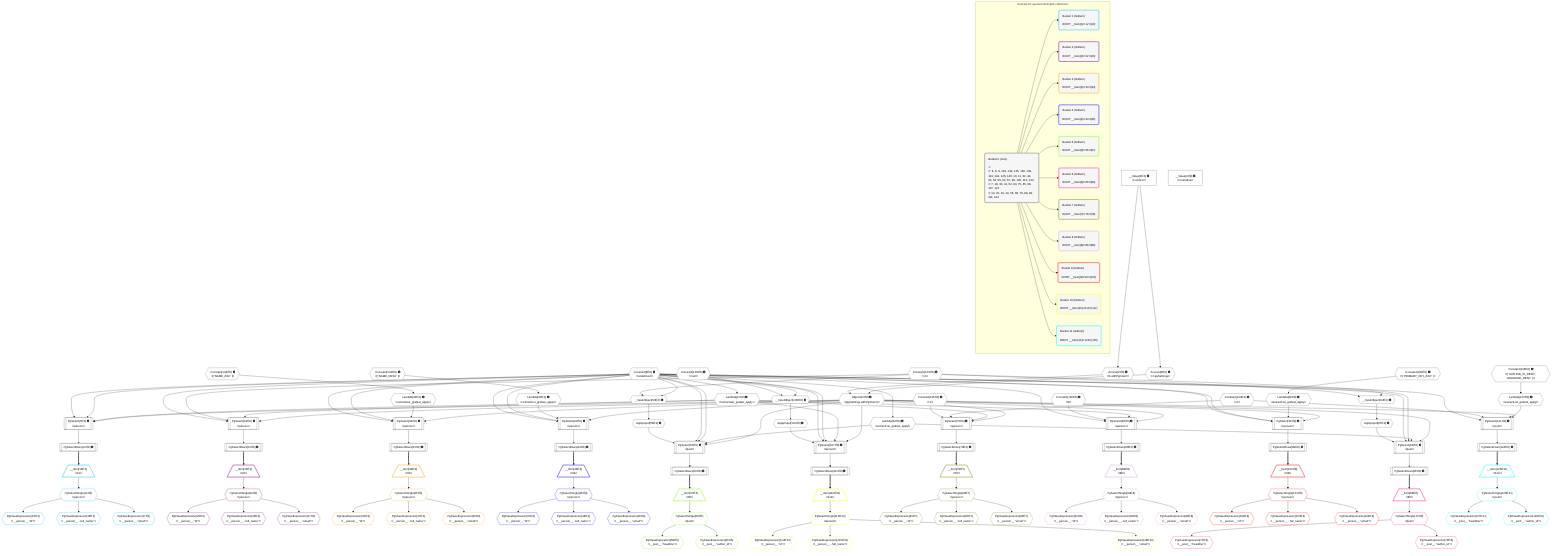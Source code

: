 %%{init: {'themeVariables': { 'fontSize': '12px'}}}%%
graph TD
    classDef path fill:#eee,stroke:#000,color:#000
    classDef plan fill:#fff,stroke-width:1px,color:#000
    classDef itemplan fill:#fff,stroke-width:2px,color:#000
    classDef unbatchedplan fill:#dff,stroke-width:1px,color:#000
    classDef sideeffectplan fill:#fcc,stroke-width:2px,color:#000
    classDef bucket fill:#f6f6f6,color:#000,stroke-width:2px,text-align:left


    %% plan dependencies
    PgSelect52[["PgSelect[52∈0] ➊<br />ᐸpostᐳ"]]:::plan
    Object10{{"Object[10∈0] ➊<br />ᐸ{pgSettings,withPgClient}ᐳ"}}:::plan
    Lambda54{{"Lambda[54∈0] ➊<br />ᐸextractList_grafast_applyᐳ"}}:::plan
    Constant6{{"Constant[6∈0] ➊<br />ᐸundefinedᐳ"}}:::plan
    ApplyInput55{{"ApplyInput[55∈0] ➊"}}:::plan
    Object10 & Lambda54 & Constant6 & Constant6 & ApplyInput55 --> PgSelect52
    PgSelect64[["PgSelect[64∈0] ➊<br />ᐸpostᐳ"]]:::plan
    Constant129{{"Constant[129∈0] ➊<br />ᐸ2ᐳ"}}:::plan
    ApplyInput67{{"ApplyInput[67∈0] ➊"}}:::plan
    Object10 & Lambda54 & Constant129 & Constant6 & ApplyInput67 --> PgSelect64
    PgSelect107[["PgSelect[107∈0] ➊<br />ᐸpersonᐳ"]]:::plan
    Lambda11{{"Lambda[11∈0] ➊<br />ᐸextractList_grafast_applyᐳ"}}:::plan
    ApplyInput110{{"ApplyInput[110∈0] ➊"}}:::plan
    Object10 & Lambda11 & Constant6 & Constant6 & ApplyInput110 --> PgSelect107
    PgSelect7[["PgSelect[7∈0] ➊<br />ᐸpersonᐳ"]]:::plan
    Object10 & Lambda11 & Constant6 & Constant6 --> PgSelect7
    PgSelect19[["PgSelect[19∈0] ➊<br />ᐸpersonᐳ"]]:::plan
    Object10 & Lambda11 & Constant129 & Constant6 --> PgSelect19
    PgSelect30[["PgSelect[30∈0] ➊<br />ᐸpersonᐳ"]]:::plan
    Lambda32{{"Lambda[32∈0] ➊<br />ᐸextractList_grafast_applyᐳ"}}:::plan
    Object10 & Lambda32 & Constant6 & Constant6 --> PgSelect30
    PgSelect41[["PgSelect[41∈0] ➊<br />ᐸpersonᐳ"]]:::plan
    Lambda43{{"Lambda[43∈0] ➊<br />ᐸextractList_grafast_applyᐳ"}}:::plan
    Object10 & Lambda43 & Constant6 & Constant6 --> PgSelect41
    PgSelect75[["PgSelect[75∈0] ➊<br />ᐸpersonᐳ"]]:::plan
    Constant134{{"Constant[134∈0] ➊<br />ᐸ3ᐳ"}}:::plan
    Constant135{{"Constant[135∈0] ➊<br />ᐸ1ᐳ"}}:::plan
    Object10 & Lambda11 & Constant134 & Constant135 --> PgSelect75
    PgSelect85[["PgSelect[85∈0] ➊<br />ᐸpersonᐳ"]]:::plan
    Constant136{{"Constant[136∈0] ➊<br />ᐸ0ᐳ"}}:::plan
    Object10 & Lambda11 & Constant136 & Constant6 --> PgSelect85
    PgSelect96[["PgSelect[96∈0] ➊<br />ᐸpersonᐳ"]]:::plan
    Lambda98{{"Lambda[98∈0] ➊<br />ᐸextractList_grafast_applyᐳ"}}:::plan
    Object10 & Lambda98 & Constant6 & Constant6 --> PgSelect96
    PgSelect121[["PgSelect[121∈0] ➊<br />ᐸpostᐳ"]]:::plan
    Lambda123{{"Lambda[123∈0] ➊<br />ᐸextractList_grafast_applyᐳ"}}:::plan
    Object10 & Lambda123 & Constant134 & Constant6 --> PgSelect121
    Access8{{"Access[8∈0] ➊<br />ᐸ2.pgSettingsᐳ"}}:::plan
    Access9{{"Access[9∈0] ➊<br />ᐸ2.withPgClientᐳ"}}:::plan
    Access8 & Access9 --> Object10
    __InputObject50{{"__InputObject[50∈0] ➊"}}:::plan
    Constant6 & Constant129 --> __InputObject50
    __InputObject62{{"__InputObject[62∈0] ➊"}}:::plan
    Constant6 & Constant129 --> __InputObject62
    __InputObject105{{"__InputObject[105∈0] ➊"}}:::plan
    Constant139{{"Constant[139∈0] ➊<br />ᐸnullᐳ"}}:::plan
    Constant6 & Constant139 --> __InputObject105
    __Value2["__Value[2∈0] ➊<br />ᐸcontextᐳ"]:::plan
    __Value2 --> Access8
    __Value2 --> Access9
    Constant6 --> Lambda11
    PgSelectRows12[["PgSelectRows[12∈0] ➊"]]:::plan
    PgSelect7 --> PgSelectRows12
    PgSelectRows22[["PgSelectRows[22∈0] ➊"]]:::plan
    PgSelect19 --> PgSelectRows22
    Constant143{{"Constant[143∈0] ➊<br />ᐸ[ 'NAME_ASC' ]ᐳ"}}:::plan
    Constant143 --> Lambda32
    PgSelectRows33[["PgSelectRows[33∈0] ➊"]]:::plan
    PgSelect30 --> PgSelectRows33
    Constant144{{"Constant[144∈0] ➊<br />ᐸ[ 'NAME_DESC' ]ᐳ"}}:::plan
    Constant144 --> Lambda43
    PgSelectRows44[["PgSelectRows[44∈0] ➊"]]:::plan
    PgSelect41 --> PgSelectRows44
    Constant6 --> Lambda54
    __InputObject50 --> ApplyInput55
    PgSelectRows56[["PgSelectRows[56∈0] ➊"]]:::plan
    PgSelect52 --> PgSelectRows56
    __InputObject62 --> ApplyInput67
    PgSelectRows68[["PgSelectRows[68∈0] ➊"]]:::plan
    PgSelect64 --> PgSelectRows68
    PgSelectRows78[["PgSelectRows[78∈0] ➊"]]:::plan
    PgSelect75 --> PgSelectRows78
    PgSelectRows88[["PgSelectRows[88∈0] ➊"]]:::plan
    PgSelect85 --> PgSelectRows88
    Constant145{{"Constant[145∈0] ➊<br />ᐸ[ 'PRIMARY_KEY_ASC' ]ᐳ"}}:::plan
    Constant145 --> Lambda98
    PgSelectRows99[["PgSelectRows[99∈0] ➊"]]:::plan
    PgSelect96 --> PgSelectRows99
    __InputObject105 --> ApplyInput110
    PgSelectRows111[["PgSelectRows[111∈0] ➊"]]:::plan
    PgSelect107 --> PgSelectRows111
    Constant146{{"Constant[146∈0] ➊<br />ᐸ[ 'AUTHOR_ID_DESC', 'HEADLINE_DESC' ]ᐳ"}}:::plan
    Constant146 --> Lambda123
    PgSelectRows124[["PgSelectRows[124∈0] ➊"]]:::plan
    PgSelect121 --> PgSelectRows124
    __Value4["__Value[4∈0] ➊<br />ᐸrootValueᐳ"]:::plan
    __Item13[/"__Item[13∈1]<br />ᐸ12ᐳ"\]:::itemplan
    PgSelectRows12 ==> __Item13
    PgSelectSingle14{{"PgSelectSingle[14∈1]<br />ᐸpersonᐳ"}}:::plan
    __Item13 --> PgSelectSingle14
    PgClassExpression15{{"PgClassExpression[15∈1]<br />ᐸ__person__.”id”ᐳ"}}:::plan
    PgSelectSingle14 --> PgClassExpression15
    PgClassExpression16{{"PgClassExpression[16∈1]<br />ᐸ__person__...full_name”ᐳ"}}:::plan
    PgSelectSingle14 --> PgClassExpression16
    PgClassExpression17{{"PgClassExpression[17∈1]<br />ᐸ__person__.”email”ᐳ"}}:::plan
    PgSelectSingle14 --> PgClassExpression17
    __Item23[/"__Item[23∈2]<br />ᐸ22ᐳ"\]:::itemplan
    PgSelectRows22 ==> __Item23
    PgSelectSingle24{{"PgSelectSingle[24∈2]<br />ᐸpersonᐳ"}}:::plan
    __Item23 --> PgSelectSingle24
    PgClassExpression25{{"PgClassExpression[25∈2]<br />ᐸ__person__.”id”ᐳ"}}:::plan
    PgSelectSingle24 --> PgClassExpression25
    PgClassExpression26{{"PgClassExpression[26∈2]<br />ᐸ__person__...full_name”ᐳ"}}:::plan
    PgSelectSingle24 --> PgClassExpression26
    PgClassExpression27{{"PgClassExpression[27∈2]<br />ᐸ__person__.”email”ᐳ"}}:::plan
    PgSelectSingle24 --> PgClassExpression27
    __Item34[/"__Item[34∈3]<br />ᐸ33ᐳ"\]:::itemplan
    PgSelectRows33 ==> __Item34
    PgSelectSingle35{{"PgSelectSingle[35∈3]<br />ᐸpersonᐳ"}}:::plan
    __Item34 --> PgSelectSingle35
    PgClassExpression36{{"PgClassExpression[36∈3]<br />ᐸ__person__.”id”ᐳ"}}:::plan
    PgSelectSingle35 --> PgClassExpression36
    PgClassExpression37{{"PgClassExpression[37∈3]<br />ᐸ__person__...full_name”ᐳ"}}:::plan
    PgSelectSingle35 --> PgClassExpression37
    PgClassExpression38{{"PgClassExpression[38∈3]<br />ᐸ__person__.”email”ᐳ"}}:::plan
    PgSelectSingle35 --> PgClassExpression38
    __Item45[/"__Item[45∈4]<br />ᐸ44ᐳ"\]:::itemplan
    PgSelectRows44 ==> __Item45
    PgSelectSingle46{{"PgSelectSingle[46∈4]<br />ᐸpersonᐳ"}}:::plan
    __Item45 --> PgSelectSingle46
    PgClassExpression47{{"PgClassExpression[47∈4]<br />ᐸ__person__.”id”ᐳ"}}:::plan
    PgSelectSingle46 --> PgClassExpression47
    PgClassExpression48{{"PgClassExpression[48∈4]<br />ᐸ__person__...full_name”ᐳ"}}:::plan
    PgSelectSingle46 --> PgClassExpression48
    PgClassExpression49{{"PgClassExpression[49∈4]<br />ᐸ__person__.”email”ᐳ"}}:::plan
    PgSelectSingle46 --> PgClassExpression49
    __Item57[/"__Item[57∈5]<br />ᐸ56ᐳ"\]:::itemplan
    PgSelectRows56 ==> __Item57
    PgSelectSingle58{{"PgSelectSingle[58∈5]<br />ᐸpostᐳ"}}:::plan
    __Item57 --> PgSelectSingle58
    PgClassExpression59{{"PgClassExpression[59∈5]<br />ᐸ__post__.”headline”ᐳ"}}:::plan
    PgSelectSingle58 --> PgClassExpression59
    PgClassExpression60{{"PgClassExpression[60∈5]<br />ᐸ__post__.”author_id”ᐳ"}}:::plan
    PgSelectSingle58 --> PgClassExpression60
    __Item69[/"__Item[69∈6]<br />ᐸ68ᐳ"\]:::itemplan
    PgSelectRows68 ==> __Item69
    PgSelectSingle70{{"PgSelectSingle[70∈6]<br />ᐸpostᐳ"}}:::plan
    __Item69 --> PgSelectSingle70
    PgClassExpression71{{"PgClassExpression[71∈6]<br />ᐸ__post__.”headline”ᐳ"}}:::plan
    PgSelectSingle70 --> PgClassExpression71
    PgClassExpression72{{"PgClassExpression[72∈6]<br />ᐸ__post__.”author_id”ᐳ"}}:::plan
    PgSelectSingle70 --> PgClassExpression72
    __Item79[/"__Item[79∈7]<br />ᐸ78ᐳ"\]:::itemplan
    PgSelectRows78 ==> __Item79
    PgSelectSingle80{{"PgSelectSingle[80∈7]<br />ᐸpersonᐳ"}}:::plan
    __Item79 --> PgSelectSingle80
    PgClassExpression81{{"PgClassExpression[81∈7]<br />ᐸ__person__.”id”ᐳ"}}:::plan
    PgSelectSingle80 --> PgClassExpression81
    PgClassExpression82{{"PgClassExpression[82∈7]<br />ᐸ__person__...full_name”ᐳ"}}:::plan
    PgSelectSingle80 --> PgClassExpression82
    PgClassExpression83{{"PgClassExpression[83∈7]<br />ᐸ__person__.”email”ᐳ"}}:::plan
    PgSelectSingle80 --> PgClassExpression83
    __Item89[/"__Item[89∈8]<br />ᐸ88ᐳ"\]:::itemplan
    PgSelectRows88 ==> __Item89
    PgSelectSingle90{{"PgSelectSingle[90∈8]<br />ᐸpersonᐳ"}}:::plan
    __Item89 --> PgSelectSingle90
    PgClassExpression91{{"PgClassExpression[91∈8]<br />ᐸ__person__.”id”ᐳ"}}:::plan
    PgSelectSingle90 --> PgClassExpression91
    PgClassExpression92{{"PgClassExpression[92∈8]<br />ᐸ__person__...full_name”ᐳ"}}:::plan
    PgSelectSingle90 --> PgClassExpression92
    PgClassExpression93{{"PgClassExpression[93∈8]<br />ᐸ__person__.”email”ᐳ"}}:::plan
    PgSelectSingle90 --> PgClassExpression93
    __Item100[/"__Item[100∈9]<br />ᐸ99ᐳ"\]:::itemplan
    PgSelectRows99 ==> __Item100
    PgSelectSingle101{{"PgSelectSingle[101∈9]<br />ᐸpersonᐳ"}}:::plan
    __Item100 --> PgSelectSingle101
    PgClassExpression102{{"PgClassExpression[102∈9]<br />ᐸ__person__.”id”ᐳ"}}:::plan
    PgSelectSingle101 --> PgClassExpression102
    PgClassExpression103{{"PgClassExpression[103∈9]<br />ᐸ__person__...full_name”ᐳ"}}:::plan
    PgSelectSingle101 --> PgClassExpression103
    PgClassExpression104{{"PgClassExpression[104∈9]<br />ᐸ__person__.”email”ᐳ"}}:::plan
    PgSelectSingle101 --> PgClassExpression104
    __Item112[/"__Item[112∈10]<br />ᐸ111ᐳ"\]:::itemplan
    PgSelectRows111 ==> __Item112
    PgSelectSingle113{{"PgSelectSingle[113∈10]<br />ᐸpersonᐳ"}}:::plan
    __Item112 --> PgSelectSingle113
    PgClassExpression114{{"PgClassExpression[114∈10]<br />ᐸ__person__.”id”ᐳ"}}:::plan
    PgSelectSingle113 --> PgClassExpression114
    PgClassExpression115{{"PgClassExpression[115∈10]<br />ᐸ__person__...full_name”ᐳ"}}:::plan
    PgSelectSingle113 --> PgClassExpression115
    PgClassExpression116{{"PgClassExpression[116∈10]<br />ᐸ__person__.”email”ᐳ"}}:::plan
    PgSelectSingle113 --> PgClassExpression116
    __Item125[/"__Item[125∈11]<br />ᐸ124ᐳ"\]:::itemplan
    PgSelectRows124 ==> __Item125
    PgSelectSingle126{{"PgSelectSingle[126∈11]<br />ᐸpostᐳ"}}:::plan
    __Item125 --> PgSelectSingle126
    PgClassExpression127{{"PgClassExpression[127∈11]<br />ᐸ__post__.”headline”ᐳ"}}:::plan
    PgSelectSingle126 --> PgClassExpression127
    PgClassExpression128{{"PgClassExpression[128∈11]<br />ᐸ__post__.”author_id”ᐳ"}}:::plan
    PgSelectSingle126 --> PgClassExpression128

    %% define steps

    subgraph "Buckets for queries/v4/simple-collections"
    Bucket0("Bucket 0 (root)<br /><br />1: <br />ᐳ: 6, 8, 9, 129, 134, 135, 136, 139, 143, 144, 145, 146, 10, 11, 32, 43, 50, 54, 55, 62, 67, 98, 105, 110, 123<br />2: 7, 19, 30, 41, 52, 64, 75, 85, 96, 107, 121<br />3: 12, 22, 33, 44, 56, 68, 78, 88, 99, 111, 124"):::bucket
    classDef bucket0 stroke:#696969
    class Bucket0,__Value2,__Value4,Constant6,PgSelect7,Access8,Access9,Object10,Lambda11,PgSelectRows12,PgSelect19,PgSelectRows22,PgSelect30,Lambda32,PgSelectRows33,PgSelect41,Lambda43,PgSelectRows44,__InputObject50,PgSelect52,Lambda54,ApplyInput55,PgSelectRows56,__InputObject62,PgSelect64,ApplyInput67,PgSelectRows68,PgSelect75,PgSelectRows78,PgSelect85,PgSelectRows88,PgSelect96,Lambda98,PgSelectRows99,__InputObject105,PgSelect107,ApplyInput110,PgSelectRows111,PgSelect121,Lambda123,PgSelectRows124,Constant129,Constant134,Constant135,Constant136,Constant139,Constant143,Constant144,Constant145,Constant146 bucket0
    Bucket1("Bucket 1 (listItem)<br /><br />ROOT __Item{1}ᐸ12ᐳ[13]"):::bucket
    classDef bucket1 stroke:#00bfff
    class Bucket1,__Item13,PgSelectSingle14,PgClassExpression15,PgClassExpression16,PgClassExpression17 bucket1
    Bucket2("Bucket 2 (listItem)<br /><br />ROOT __Item{2}ᐸ22ᐳ[23]"):::bucket
    classDef bucket2 stroke:#7f007f
    class Bucket2,__Item23,PgSelectSingle24,PgClassExpression25,PgClassExpression26,PgClassExpression27 bucket2
    Bucket3("Bucket 3 (listItem)<br /><br />ROOT __Item{3}ᐸ33ᐳ[34]"):::bucket
    classDef bucket3 stroke:#ffa500
    class Bucket3,__Item34,PgSelectSingle35,PgClassExpression36,PgClassExpression37,PgClassExpression38 bucket3
    Bucket4("Bucket 4 (listItem)<br /><br />ROOT __Item{4}ᐸ44ᐳ[45]"):::bucket
    classDef bucket4 stroke:#0000ff
    class Bucket4,__Item45,PgSelectSingle46,PgClassExpression47,PgClassExpression48,PgClassExpression49 bucket4
    Bucket5("Bucket 5 (listItem)<br /><br />ROOT __Item{5}ᐸ56ᐳ[57]"):::bucket
    classDef bucket5 stroke:#7fff00
    class Bucket5,__Item57,PgSelectSingle58,PgClassExpression59,PgClassExpression60 bucket5
    Bucket6("Bucket 6 (listItem)<br /><br />ROOT __Item{6}ᐸ68ᐳ[69]"):::bucket
    classDef bucket6 stroke:#ff1493
    class Bucket6,__Item69,PgSelectSingle70,PgClassExpression71,PgClassExpression72 bucket6
    Bucket7("Bucket 7 (listItem)<br /><br />ROOT __Item{7}ᐸ78ᐳ[79]"):::bucket
    classDef bucket7 stroke:#808000
    class Bucket7,__Item79,PgSelectSingle80,PgClassExpression81,PgClassExpression82,PgClassExpression83 bucket7
    Bucket8("Bucket 8 (listItem)<br /><br />ROOT __Item{8}ᐸ88ᐳ[89]"):::bucket
    classDef bucket8 stroke:#dda0dd
    class Bucket8,__Item89,PgSelectSingle90,PgClassExpression91,PgClassExpression92,PgClassExpression93 bucket8
    Bucket9("Bucket 9 (listItem)<br /><br />ROOT __Item{9}ᐸ99ᐳ[100]"):::bucket
    classDef bucket9 stroke:#ff0000
    class Bucket9,__Item100,PgSelectSingle101,PgClassExpression102,PgClassExpression103,PgClassExpression104 bucket9
    Bucket10("Bucket 10 (listItem)<br /><br />ROOT __Item{10}ᐸ111ᐳ[112]"):::bucket
    classDef bucket10 stroke:#ffff00
    class Bucket10,__Item112,PgSelectSingle113,PgClassExpression114,PgClassExpression115,PgClassExpression116 bucket10
    Bucket11("Bucket 11 (listItem)<br /><br />ROOT __Item{11}ᐸ124ᐳ[125]"):::bucket
    classDef bucket11 stroke:#00ffff
    class Bucket11,__Item125,PgSelectSingle126,PgClassExpression127,PgClassExpression128 bucket11
    Bucket0 --> Bucket1 & Bucket2 & Bucket3 & Bucket4 & Bucket5 & Bucket6 & Bucket7 & Bucket8 & Bucket9 & Bucket10 & Bucket11
    end
